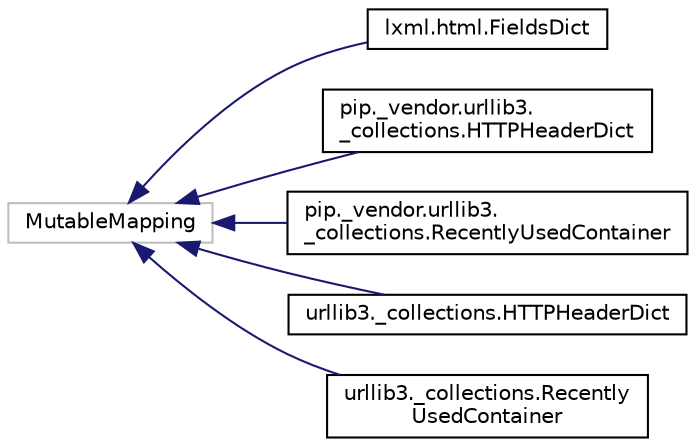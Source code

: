 digraph "Graphical Class Hierarchy"
{
 // LATEX_PDF_SIZE
  edge [fontname="Helvetica",fontsize="10",labelfontname="Helvetica",labelfontsize="10"];
  node [fontname="Helvetica",fontsize="10",shape=record];
  rankdir="LR";
  Node3551 [label="MutableMapping",height=0.2,width=0.4,color="grey75", fillcolor="white", style="filled",tooltip=" "];
  Node3551 -> Node0 [dir="back",color="midnightblue",fontsize="10",style="solid",fontname="Helvetica"];
  Node0 [label="lxml.html.FieldsDict",height=0.2,width=0.4,color="black", fillcolor="white", style="filled",URL="$classlxml_1_1html_1_1FieldsDict.html",tooltip=" "];
  Node3551 -> Node3553 [dir="back",color="midnightblue",fontsize="10",style="solid",fontname="Helvetica"];
  Node3553 [label="pip._vendor.urllib3.\l_collections.HTTPHeaderDict",height=0.2,width=0.4,color="black", fillcolor="white", style="filled",URL="$classpip_1_1__vendor_1_1urllib3_1_1__collections_1_1HTTPHeaderDict.html",tooltip=" "];
  Node3551 -> Node3554 [dir="back",color="midnightblue",fontsize="10",style="solid",fontname="Helvetica"];
  Node3554 [label="pip._vendor.urllib3.\l_collections.RecentlyUsedContainer",height=0.2,width=0.4,color="black", fillcolor="white", style="filled",URL="$classpip_1_1__vendor_1_1urllib3_1_1__collections_1_1RecentlyUsedContainer.html",tooltip=" "];
  Node3551 -> Node3555 [dir="back",color="midnightblue",fontsize="10",style="solid",fontname="Helvetica"];
  Node3555 [label="urllib3._collections.HTTPHeaderDict",height=0.2,width=0.4,color="black", fillcolor="white", style="filled",URL="$classurllib3_1_1__collections_1_1HTTPHeaderDict.html",tooltip=" "];
  Node3551 -> Node3556 [dir="back",color="midnightblue",fontsize="10",style="solid",fontname="Helvetica"];
  Node3556 [label="urllib3._collections.Recently\lUsedContainer",height=0.2,width=0.4,color="black", fillcolor="white", style="filled",URL="$classurllib3_1_1__collections_1_1RecentlyUsedContainer.html",tooltip=" "];
}
